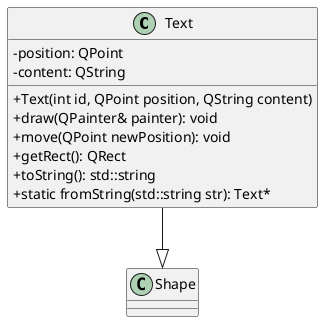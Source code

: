@startuml Text
skinparam classAttributeIconSize 0

class Text {
  - position: QPoint
  - content: QString
  + Text(int id, QPoint position, QString content)
  + draw(QPainter& painter): void
  + move(QPoint newPosition): void
  + getRect(): QRect
  + toString(): std::string
  + static fromString(std::string str): Text*
}

Text --|> Shape
@enduml
